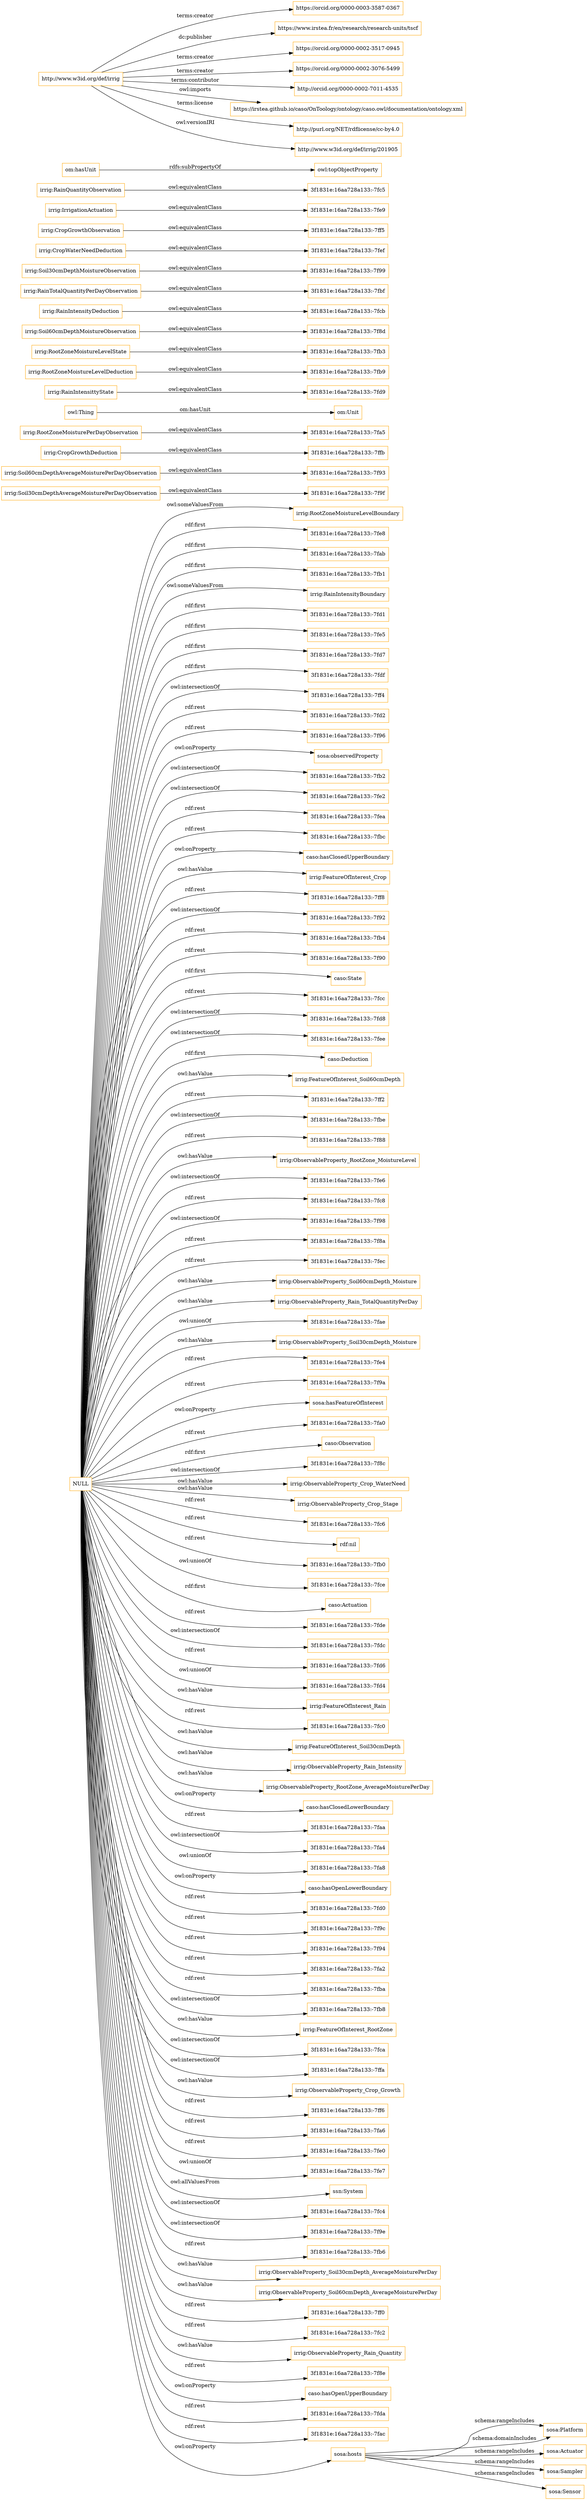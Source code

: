 digraph ar2dtool_diagram { 
rankdir=LR;
size="1501"
node [shape = rectangle, color="orange"]; "irrig:RootZoneMoistureLevelBoundary" "irrig:Soil30cmDepthAverageMoisturePerDayObservation" "3f1831e:16aa728a133:-7f93" "3f1831e:16aa728a133:-7fe8" "irrig:CropGrowthDeduction" "3f1831e:16aa728a133:-7fab" "irrig:RootZoneMoisturePerDayObservation" "om:Unit" "3f1831e:16aa728a133:-7fd9" "3f1831e:16aa728a133:-7fa5" "3f1831e:16aa728a133:-7fb1" "irrig:RootZoneMoistureLevelDeduction" "irrig:RootZoneMoistureLevelState" "3f1831e:16aa728a133:-7f8d" "3f1831e:16aa728a133:-7f9f" "irrig:RainIntensityDeduction" "irrig:Soil60cmDepthAverageMoisturePerDayObservation" "irrig:RainIntensityBoundary" "3f1831e:16aa728a133:-7fd1" "irrig:RainTotalQuantityPerDayObservation" "3f1831e:16aa728a133:-7fbf" "sosa:Platform" "3f1831e:16aa728a133:-7f99" "irrig:CropWaterNeedDeduction" "3f1831e:16aa728a133:-7fe5" "irrig:Soil30cmDepthMoistureObservation" "irrig:CropGrowthObservation" "irrig:IrrigationActuation" "3f1831e:16aa728a133:-7fd7" "3f1831e:16aa728a133:-7fcb" "3f1831e:16aa728a133:-7fb3" "3f1831e:16aa728a133:-7fef" "3f1831e:16aa728a133:-7ffb" "irrig:Soil60cmDepthMoistureObservation" "3f1831e:16aa728a133:-7ff5" "3f1831e:16aa728a133:-7fdf" "3f1831e:16aa728a133:-7fc5" "3f1831e:16aa728a133:-7fb9" "irrig:RainIntensittyState" "3f1831e:16aa728a133:-7fe9" "irrig:RainQuantityObservation" ; /*classes style*/
	"NULL" -> "3f1831e:16aa728a133:-7ff4" [ label = "owl:intersectionOf" ];
	"NULL" -> "3f1831e:16aa728a133:-7fd2" [ label = "rdf:rest" ];
	"NULL" -> "3f1831e:16aa728a133:-7f96" [ label = "rdf:rest" ];
	"NULL" -> "sosa:observedProperty" [ label = "owl:onProperty" ];
	"NULL" -> "3f1831e:16aa728a133:-7fb2" [ label = "owl:intersectionOf" ];
	"NULL" -> "3f1831e:16aa728a133:-7fe2" [ label = "owl:intersectionOf" ];
	"NULL" -> "3f1831e:16aa728a133:-7fea" [ label = "rdf:rest" ];
	"NULL" -> "3f1831e:16aa728a133:-7fbc" [ label = "rdf:rest" ];
	"NULL" -> "caso:hasClosedUpperBoundary" [ label = "owl:onProperty" ];
	"NULL" -> "3f1831e:16aa728a133:-7fdf" [ label = "rdf:first" ];
	"NULL" -> "irrig:FeatureOfInterest_Crop" [ label = "owl:hasValue" ];
	"NULL" -> "3f1831e:16aa728a133:-7ff8" [ label = "rdf:rest" ];
	"NULL" -> "3f1831e:16aa728a133:-7f92" [ label = "owl:intersectionOf" ];
	"NULL" -> "irrig:RootZoneMoistureLevelBoundary" [ label = "owl:someValuesFrom" ];
	"NULL" -> "3f1831e:16aa728a133:-7fb4" [ label = "rdf:rest" ];
	"NULL" -> "3f1831e:16aa728a133:-7f90" [ label = "rdf:rest" ];
	"NULL" -> "caso:State" [ label = "rdf:first" ];
	"NULL" -> "3f1831e:16aa728a133:-7fcc" [ label = "rdf:rest" ];
	"NULL" -> "3f1831e:16aa728a133:-7fd8" [ label = "owl:intersectionOf" ];
	"NULL" -> "3f1831e:16aa728a133:-7fee" [ label = "owl:intersectionOf" ];
	"NULL" -> "caso:Deduction" [ label = "rdf:first" ];
	"NULL" -> "irrig:FeatureOfInterest_Soil60cmDepth" [ label = "owl:hasValue" ];
	"NULL" -> "3f1831e:16aa728a133:-7ff2" [ label = "rdf:rest" ];
	"NULL" -> "3f1831e:16aa728a133:-7fbe" [ label = "owl:intersectionOf" ];
	"NULL" -> "3f1831e:16aa728a133:-7f88" [ label = "rdf:rest" ];
	"NULL" -> "irrig:ObservableProperty_RootZone_MoistureLevel" [ label = "owl:hasValue" ];
	"NULL" -> "3f1831e:16aa728a133:-7fe6" [ label = "owl:intersectionOf" ];
	"NULL" -> "3f1831e:16aa728a133:-7fc8" [ label = "rdf:rest" ];
	"NULL" -> "3f1831e:16aa728a133:-7f98" [ label = "owl:intersectionOf" ];
	"NULL" -> "3f1831e:16aa728a133:-7fab" [ label = "rdf:first" ];
	"NULL" -> "3f1831e:16aa728a133:-7f8a" [ label = "rdf:rest" ];
	"NULL" -> "3f1831e:16aa728a133:-7fec" [ label = "rdf:rest" ];
	"NULL" -> "irrig:ObservableProperty_Soil60cmDepth_Moisture" [ label = "owl:hasValue" ];
	"NULL" -> "irrig:ObservableProperty_Rain_TotalQuantityPerDay" [ label = "owl:hasValue" ];
	"NULL" -> "3f1831e:16aa728a133:-7fd7" [ label = "rdf:first" ];
	"NULL" -> "3f1831e:16aa728a133:-7fae" [ label = "owl:unionOf" ];
	"NULL" -> "irrig:ObservableProperty_Soil30cmDepth_Moisture" [ label = "owl:hasValue" ];
	"NULL" -> "3f1831e:16aa728a133:-7fe4" [ label = "rdf:rest" ];
	"NULL" -> "3f1831e:16aa728a133:-7f9a" [ label = "rdf:rest" ];
	"NULL" -> "sosa:hasFeatureOfInterest" [ label = "owl:onProperty" ];
	"NULL" -> "3f1831e:16aa728a133:-7fa0" [ label = "rdf:rest" ];
	"NULL" -> "caso:Observation" [ label = "rdf:first" ];
	"NULL" -> "3f1831e:16aa728a133:-7f8c" [ label = "owl:intersectionOf" ];
	"NULL" -> "3f1831e:16aa728a133:-7fb1" [ label = "rdf:first" ];
	"NULL" -> "irrig:ObservableProperty_Crop_WaterNeed" [ label = "owl:hasValue" ];
	"NULL" -> "irrig:ObservableProperty_Crop_Stage" [ label = "owl:hasValue" ];
	"NULL" -> "3f1831e:16aa728a133:-7fc6" [ label = "rdf:rest" ];
	"NULL" -> "rdf:nil" [ label = "rdf:rest" ];
	"NULL" -> "3f1831e:16aa728a133:-7fb0" [ label = "rdf:rest" ];
	"NULL" -> "3f1831e:16aa728a133:-7fce" [ label = "owl:unionOf" ];
	"NULL" -> "caso:Actuation" [ label = "rdf:first" ];
	"NULL" -> "3f1831e:16aa728a133:-7fde" [ label = "rdf:rest" ];
	"NULL" -> "3f1831e:16aa728a133:-7fdc" [ label = "owl:intersectionOf" ];
	"NULL" -> "3f1831e:16aa728a133:-7fd6" [ label = "rdf:rest" ];
	"NULL" -> "3f1831e:16aa728a133:-7fe5" [ label = "rdf:first" ];
	"NULL" -> "3f1831e:16aa728a133:-7fd4" [ label = "owl:unionOf" ];
	"NULL" -> "irrig:FeatureOfInterest_Rain" [ label = "owl:hasValue" ];
	"NULL" -> "irrig:RainIntensityBoundary" [ label = "owl:someValuesFrom" ];
	"NULL" -> "3f1831e:16aa728a133:-7fc0" [ label = "rdf:rest" ];
	"NULL" -> "3f1831e:16aa728a133:-7fe8" [ label = "rdf:first" ];
	"NULL" -> "irrig:FeatureOfInterest_Soil30cmDepth" [ label = "owl:hasValue" ];
	"NULL" -> "irrig:ObservableProperty_Rain_Intensity" [ label = "owl:hasValue" ];
	"NULL" -> "3f1831e:16aa728a133:-7fd1" [ label = "rdf:first" ];
	"NULL" -> "irrig:ObservableProperty_RootZone_AverageMoisturePerDay" [ label = "owl:hasValue" ];
	"NULL" -> "caso:hasClosedLowerBoundary" [ label = "owl:onProperty" ];
	"NULL" -> "3f1831e:16aa728a133:-7faa" [ label = "rdf:rest" ];
	"NULL" -> "3f1831e:16aa728a133:-7fa4" [ label = "owl:intersectionOf" ];
	"NULL" -> "3f1831e:16aa728a133:-7fa8" [ label = "owl:unionOf" ];
	"NULL" -> "caso:hasOpenLowerBoundary" [ label = "owl:onProperty" ];
	"NULL" -> "3f1831e:16aa728a133:-7fd0" [ label = "rdf:rest" ];
	"NULL" -> "3f1831e:16aa728a133:-7f9c" [ label = "rdf:rest" ];
	"NULL" -> "3f1831e:16aa728a133:-7f94" [ label = "rdf:rest" ];
	"NULL" -> "3f1831e:16aa728a133:-7fa2" [ label = "rdf:rest" ];
	"NULL" -> "3f1831e:16aa728a133:-7fba" [ label = "rdf:rest" ];
	"NULL" -> "3f1831e:16aa728a133:-7fb8" [ label = "owl:intersectionOf" ];
	"NULL" -> "irrig:FeatureOfInterest_RootZone" [ label = "owl:hasValue" ];
	"NULL" -> "3f1831e:16aa728a133:-7fca" [ label = "owl:intersectionOf" ];
	"NULL" -> "3f1831e:16aa728a133:-7ffa" [ label = "owl:intersectionOf" ];
	"NULL" -> "irrig:ObservableProperty_Crop_Growth" [ label = "owl:hasValue" ];
	"NULL" -> "3f1831e:16aa728a133:-7ff6" [ label = "rdf:rest" ];
	"NULL" -> "3f1831e:16aa728a133:-7fa6" [ label = "rdf:rest" ];
	"NULL" -> "3f1831e:16aa728a133:-7fe0" [ label = "rdf:rest" ];
	"NULL" -> "3f1831e:16aa728a133:-7fe7" [ label = "owl:unionOf" ];
	"NULL" -> "ssn:System" [ label = "owl:allValuesFrom" ];
	"NULL" -> "3f1831e:16aa728a133:-7fc4" [ label = "owl:intersectionOf" ];
	"NULL" -> "3f1831e:16aa728a133:-7f9e" [ label = "owl:intersectionOf" ];
	"NULL" -> "3f1831e:16aa728a133:-7fb6" [ label = "rdf:rest" ];
	"NULL" -> "irrig:ObservableProperty_Soil30cmDepth_AverageMoisturePerDay" [ label = "owl:hasValue" ];
	"NULL" -> "irrig:ObservableProperty_Soil60cmDepth_AverageMoisturePerDay" [ label = "owl:hasValue" ];
	"NULL" -> "3f1831e:16aa728a133:-7ff0" [ label = "rdf:rest" ];
	"NULL" -> "3f1831e:16aa728a133:-7fc2" [ label = "rdf:rest" ];
	"NULL" -> "irrig:ObservableProperty_Rain_Quantity" [ label = "owl:hasValue" ];
	"NULL" -> "3f1831e:16aa728a133:-7f8e" [ label = "rdf:rest" ];
	"NULL" -> "caso:hasOpenUpperBoundary" [ label = "owl:onProperty" ];
	"NULL" -> "3f1831e:16aa728a133:-7fda" [ label = "rdf:rest" ];
	"NULL" -> "3f1831e:16aa728a133:-7fac" [ label = "rdf:rest" ];
	"NULL" -> "sosa:hosts" [ label = "owl:onProperty" ];
	"irrig:RainIntensityDeduction" -> "3f1831e:16aa728a133:-7fcb" [ label = "owl:equivalentClass" ];
	"irrig:RootZoneMoistureLevelDeduction" -> "3f1831e:16aa728a133:-7fb9" [ label = "owl:equivalentClass" ];
	"irrig:RainTotalQuantityPerDayObservation" -> "3f1831e:16aa728a133:-7fbf" [ label = "owl:equivalentClass" ];
	"irrig:Soil60cmDepthMoistureObservation" -> "3f1831e:16aa728a133:-7f8d" [ label = "owl:equivalentClass" ];
	"irrig:IrrigationActuation" -> "3f1831e:16aa728a133:-7fe9" [ label = "owl:equivalentClass" ];
	"irrig:RainIntensittyState" -> "3f1831e:16aa728a133:-7fd9" [ label = "owl:equivalentClass" ];
	"irrig:CropGrowthObservation" -> "3f1831e:16aa728a133:-7ff5" [ label = "owl:equivalentClass" ];
	"irrig:RainQuantityObservation" -> "3f1831e:16aa728a133:-7fc5" [ label = "owl:equivalentClass" ];
	"om:hasUnit" -> "owl:topObjectProperty" [ label = "rdfs:subPropertyOf" ];
	"irrig:Soil30cmDepthAverageMoisturePerDayObservation" -> "3f1831e:16aa728a133:-7f9f" [ label = "owl:equivalentClass" ];
	"irrig:Soil60cmDepthAverageMoisturePerDayObservation" -> "3f1831e:16aa728a133:-7f93" [ label = "owl:equivalentClass" ];
	"http://www.w3id.org/def/irrig" -> "https://orcid.org/0000-0003-3587-0367" [ label = "terms:creator" ];
	"http://www.w3id.org/def/irrig" -> "https://www.irstea.fr/en/research/research-units/tscf" [ label = "dc:publisher" ];
	"http://www.w3id.org/def/irrig" -> "https://orcid.org/0000-0002-3517-0945" [ label = "terms:creator" ];
	"http://www.w3id.org/def/irrig" -> "https://orcid.org/0000-0002-3076-5499" [ label = "terms:creator" ];
	"http://www.w3id.org/def/irrig" -> "http://orcid.org/0000-0002-7011-4535" [ label = "terms:contributor" ];
	"http://www.w3id.org/def/irrig" -> "https://irstea.github.io/caso/OnToology/ontology/caso.owl/documentation/ontology.xml" [ label = "owl:imports" ];
	"http://www.w3id.org/def/irrig" -> "http://purl.org/NET/rdflicense/cc-by4.0" [ label = "terms:license" ];
	"http://www.w3id.org/def/irrig" -> "http://www.w3id.org/def/irrig/201905" [ label = "owl:versionIRI" ];
	"irrig:CropWaterNeedDeduction" -> "3f1831e:16aa728a133:-7fef" [ label = "owl:equivalentClass" ];
	"irrig:RootZoneMoistureLevelState" -> "3f1831e:16aa728a133:-7fb3" [ label = "owl:equivalentClass" ];
	"irrig:RootZoneMoisturePerDayObservation" -> "3f1831e:16aa728a133:-7fa5" [ label = "owl:equivalentClass" ];
	"irrig:CropGrowthDeduction" -> "3f1831e:16aa728a133:-7ffb" [ label = "owl:equivalentClass" ];
	"sosa:hosts" -> "sosa:Platform" [ label = "schema:rangeIncludes" ];
	"sosa:hosts" -> "sosa:Actuator" [ label = "schema:rangeIncludes" ];
	"sosa:hosts" -> "sosa:Sampler" [ label = "schema:rangeIncludes" ];
	"sosa:hosts" -> "sosa:Sensor" [ label = "schema:rangeIncludes" ];
	"sosa:hosts" -> "sosa:Platform" [ label = "schema:domainIncludes" ];
	"irrig:Soil30cmDepthMoistureObservation" -> "3f1831e:16aa728a133:-7f99" [ label = "owl:equivalentClass" ];
	"owl:Thing" -> "om:Unit" [ label = "om:hasUnit" ];

}
